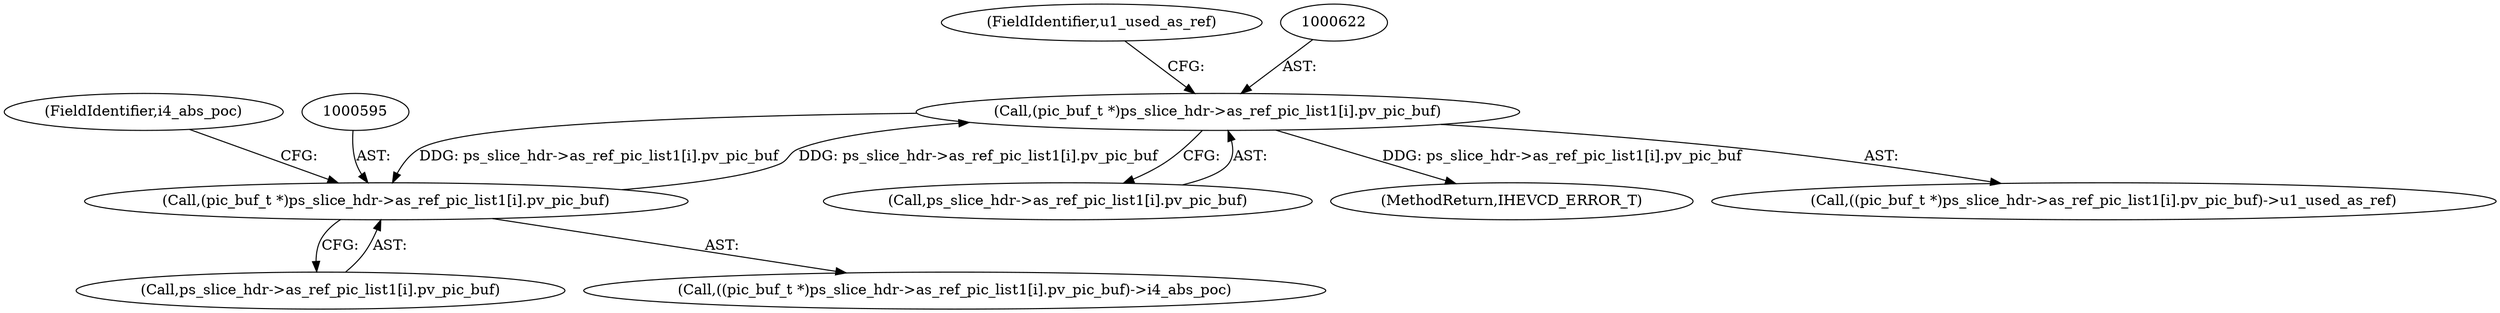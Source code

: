 digraph "0_Android_bcfc7124f6ef9f1ec128fb2e90de774a5b33d199_0@array" {
"1000621" [label="(Call,(pic_buf_t *)ps_slice_hdr->as_ref_pic_list1[i].pv_pic_buf)"];
"1000594" [label="(Call,(pic_buf_t *)ps_slice_hdr->as_ref_pic_list1[i].pv_pic_buf)"];
"1000621" [label="(Call,(pic_buf_t *)ps_slice_hdr->as_ref_pic_list1[i].pv_pic_buf)"];
"1000623" [label="(Call,ps_slice_hdr->as_ref_pic_list1[i].pv_pic_buf)"];
"1000596" [label="(Call,ps_slice_hdr->as_ref_pic_list1[i].pv_pic_buf)"];
"1000603" [label="(FieldIdentifier,i4_abs_poc)"];
"1000621" [label="(Call,(pic_buf_t *)ps_slice_hdr->as_ref_pic_list1[i].pv_pic_buf)"];
"1005173" [label="(MethodReturn,IHEVCD_ERROR_T)"];
"1000593" [label="(Call,((pic_buf_t *)ps_slice_hdr->as_ref_pic_list1[i].pv_pic_buf)->i4_abs_poc)"];
"1000630" [label="(FieldIdentifier,u1_used_as_ref)"];
"1000594" [label="(Call,(pic_buf_t *)ps_slice_hdr->as_ref_pic_list1[i].pv_pic_buf)"];
"1000620" [label="(Call,((pic_buf_t *)ps_slice_hdr->as_ref_pic_list1[i].pv_pic_buf)->u1_used_as_ref)"];
"1000621" -> "1000620"  [label="AST: "];
"1000621" -> "1000623"  [label="CFG: "];
"1000622" -> "1000621"  [label="AST: "];
"1000623" -> "1000621"  [label="AST: "];
"1000630" -> "1000621"  [label="CFG: "];
"1000621" -> "1005173"  [label="DDG: ps_slice_hdr->as_ref_pic_list1[i].pv_pic_buf"];
"1000621" -> "1000594"  [label="DDG: ps_slice_hdr->as_ref_pic_list1[i].pv_pic_buf"];
"1000594" -> "1000621"  [label="DDG: ps_slice_hdr->as_ref_pic_list1[i].pv_pic_buf"];
"1000594" -> "1000593"  [label="AST: "];
"1000594" -> "1000596"  [label="CFG: "];
"1000595" -> "1000594"  [label="AST: "];
"1000596" -> "1000594"  [label="AST: "];
"1000603" -> "1000594"  [label="CFG: "];
}
